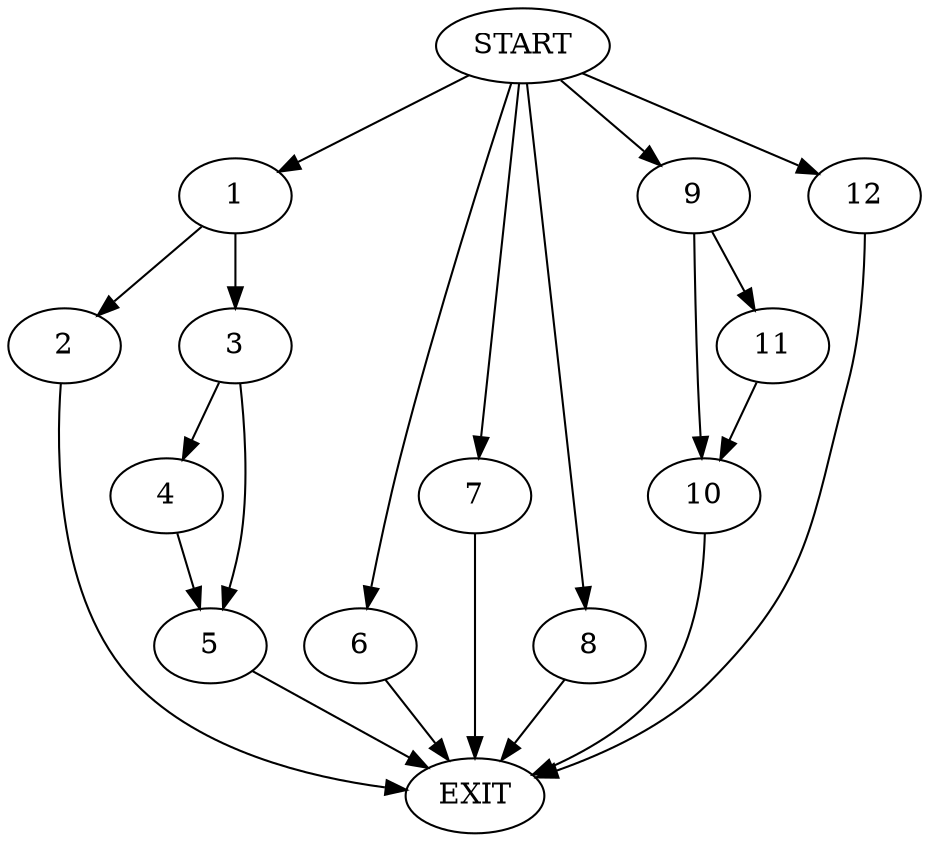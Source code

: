 digraph {
0 [label="START"]
13 [label="EXIT"]
0 -> 1
1 -> 2
1 -> 3
2 -> 13
3 -> 4
3 -> 5
4 -> 5
5 -> 13
0 -> 6
6 -> 13
0 -> 7
7 -> 13
0 -> 8
8 -> 13
0 -> 9
9 -> 10
9 -> 11
10 -> 13
11 -> 10
0 -> 12
12 -> 13
}
